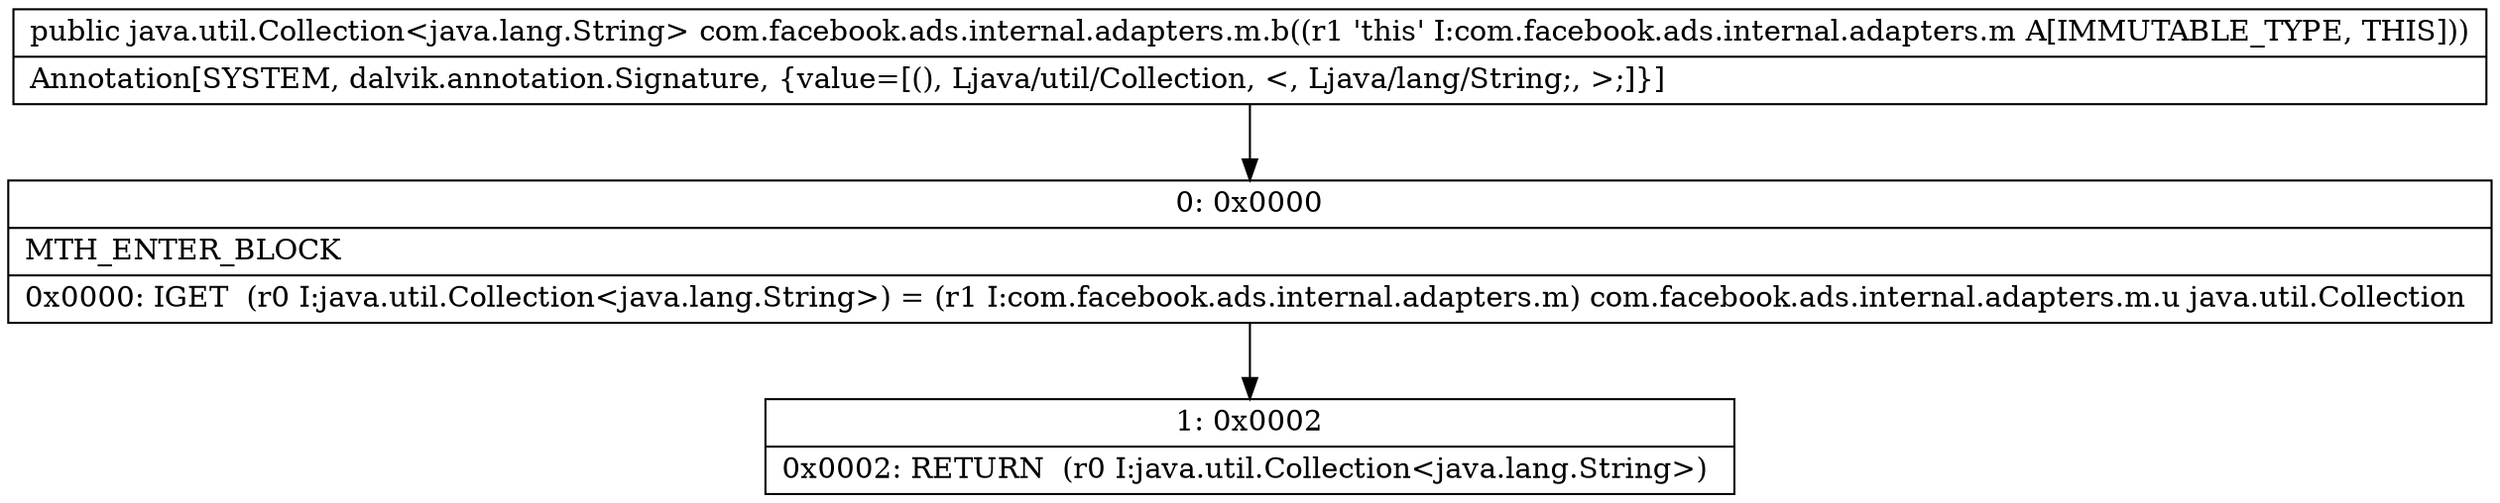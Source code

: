 digraph "CFG forcom.facebook.ads.internal.adapters.m.b()Ljava\/util\/Collection;" {
Node_0 [shape=record,label="{0\:\ 0x0000|MTH_ENTER_BLOCK\l|0x0000: IGET  (r0 I:java.util.Collection\<java.lang.String\>) = (r1 I:com.facebook.ads.internal.adapters.m) com.facebook.ads.internal.adapters.m.u java.util.Collection \l}"];
Node_1 [shape=record,label="{1\:\ 0x0002|0x0002: RETURN  (r0 I:java.util.Collection\<java.lang.String\>) \l}"];
MethodNode[shape=record,label="{public java.util.Collection\<java.lang.String\> com.facebook.ads.internal.adapters.m.b((r1 'this' I:com.facebook.ads.internal.adapters.m A[IMMUTABLE_TYPE, THIS]))  | Annotation[SYSTEM, dalvik.annotation.Signature, \{value=[(), Ljava\/util\/Collection, \<, Ljava\/lang\/String;, \>;]\}]\l}"];
MethodNode -> Node_0;
Node_0 -> Node_1;
}

